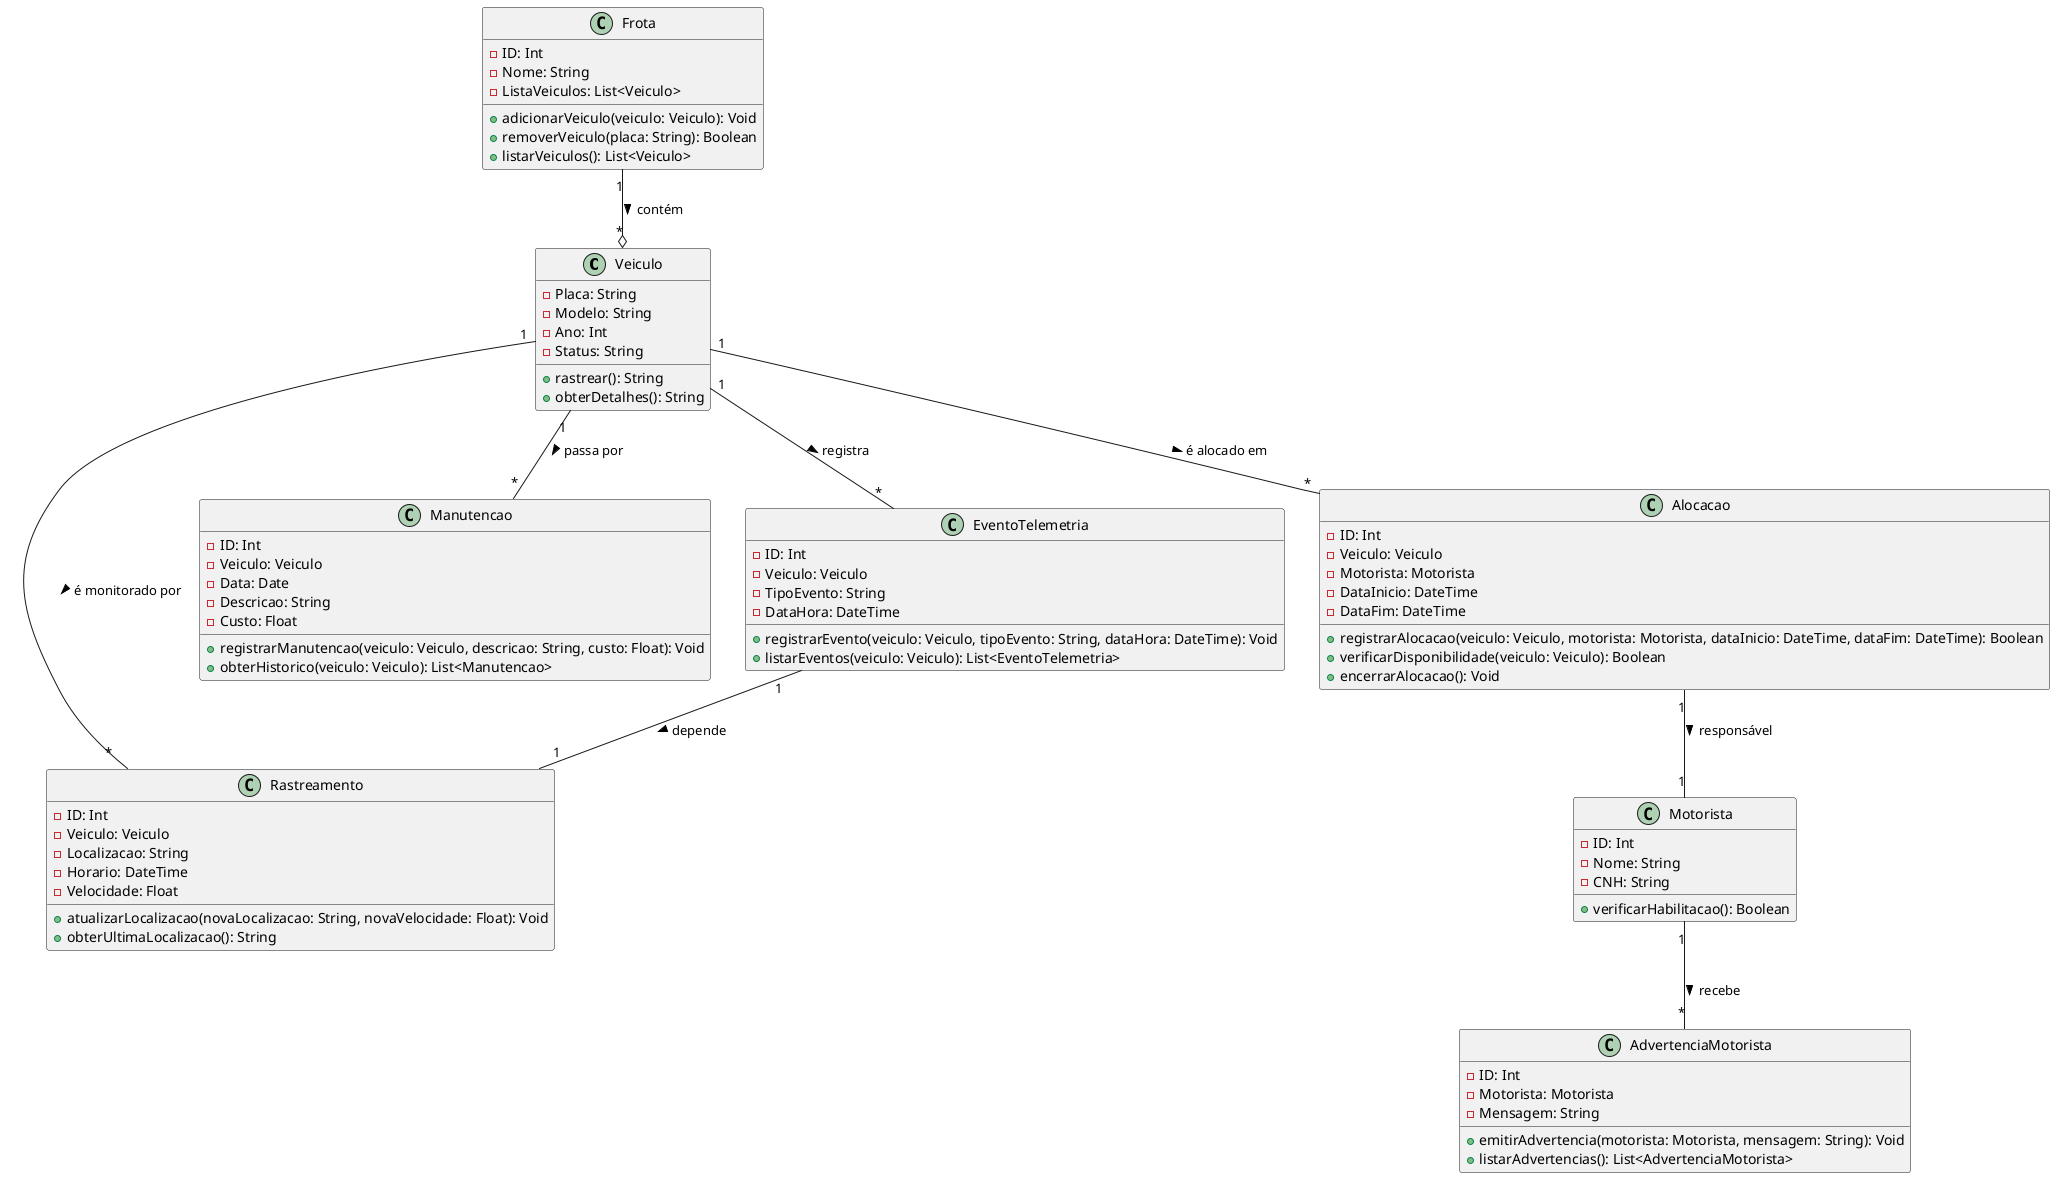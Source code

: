@startuml "Classe de Projeto"
hide footbox

class Veiculo {
    -Placa: String
    -Modelo: String
    -Ano: Int
    -Status: String
    +rastrear(): String
    +obterDetalhes(): String
}

class Rastreamento {
    -ID: Int
    -Veiculo: Veiculo
    -Localizacao: String
    -Horario: DateTime
    -Velocidade: Float
    +atualizarLocalizacao(novaLocalizacao: String, novaVelocidade: Float): Void
    +obterUltimaLocalizacao(): String
}

class Manutencao {
    -ID: Int
    -Veiculo: Veiculo
    -Data: Date
    -Descricao: String
    -Custo: Float
    +registrarManutencao(veiculo: Veiculo, descricao: String, custo: Float): Void
    +obterHistorico(veiculo: Veiculo): List<Manutencao>
}

class Alocacao {
    -ID: Int
    -Veiculo: Veiculo
    -Motorista: Motorista
    -DataInicio: DateTime
    -DataFim: DateTime
    +registrarAlocacao(veiculo: Veiculo, motorista: Motorista, dataInicio: DateTime, dataFim: DateTime): Boolean
    +verificarDisponibilidade(veiculo: Veiculo): Boolean
    +encerrarAlocacao(): Void
}

class Motorista {
    -ID: Int
    -Nome: String
    -CNH: String
    +verificarHabilitacao(): Boolean
}

class EventoTelemetria {
    -ID: Int
    -Veiculo: Veiculo
    -TipoEvento: String
    -DataHora: DateTime
    +registrarEvento(veiculo: Veiculo, tipoEvento: String, dataHora: DateTime): Void
    +listarEventos(veiculo: Veiculo): List<EventoTelemetria>
}

class AdvertenciaMotorista {
    -ID: Int
    -Motorista: Motorista
    -Mensagem: String
    +emitirAdvertencia(motorista: Motorista, mensagem: String): Void
    +listarAdvertencias(): List<AdvertenciaMotorista>
}

class Frota {
    -ID: Int
    -Nome: String
    -ListaVeiculos: List<Veiculo>
    +adicionarVeiculo(veiculo: Veiculo): Void
    +removerVeiculo(placa: String): Boolean
    +listarVeiculos(): List<Veiculo>
}

Frota "1" --o "*" Veiculo: contém >
Veiculo "1" -- "*" Rastreamento: é monitorado por >
Veiculo "1" -- "*" Manutencao: passa por >
Veiculo "1" -- "*" Alocacao: é alocado em >
Alocacao "1" -- "1" Motorista: responsável >
Veiculo "1" -- "*" EventoTelemetria: registra >
EventoTelemetria "1" -- "1" Rastreamento: depende >
Motorista "1" -- "*" AdvertenciaMotorista: recebe >

@enduml
